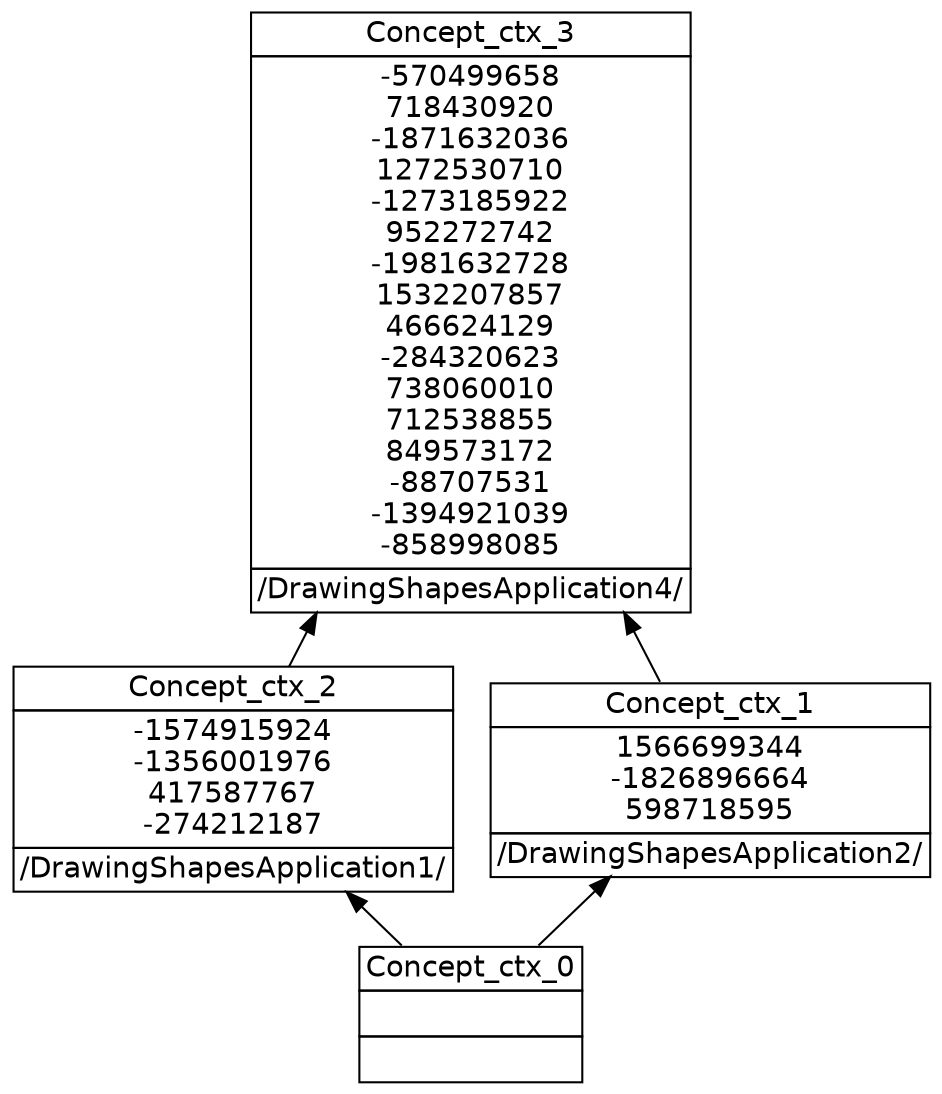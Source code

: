 digraph G { 
	rankdir=BT;
	margin=0;
	node [margin="0.03,0.03",fontname="DejaVu Sans"];
	ranksep=0.3;
	nodesep=0.2;
//graph[label="name:ctx,concept number:4,object number:3,attribute number:23"
0 [shape=none,label=<<table border="0" cellborder="1" cellspacing="0" port="p"><tr><td>Concept_ctx_3</td></tr><tr><td>-570499658<br/>718430920<br/>-1871632036<br/>1272530710<br/>-1273185922<br/>952272742<br/>-1981632728<br/>1532207857<br/>466624129<br/>-284320623<br/>738060010<br/>712538855<br/>849573172<br/>-88707531<br/>-1394921039<br/>-858998085<br/></td></tr><tr><td>/DrawingShapesApplication4/<br/></td></tr></table>>];
1 [shape=none,label=<<table border="0" cellborder="1" cellspacing="0" port="p"><tr><td>Concept_ctx_2</td></tr><tr><td>-1574915924<br/>-1356001976<br/>417587767<br/>-274212187<br/></td></tr><tr><td>/DrawingShapesApplication1/<br/></td></tr></table>>];
2 [shape=none,label=<<table border="0" cellborder="1" cellspacing="0" port="p"><tr><td>Concept_ctx_0</td></tr><tr><td><br/></td></tr><tr><td><br/></td></tr></table>>];
3 [shape=none,label=<<table border="0" cellborder="1" cellspacing="0" port="p"><tr><td>Concept_ctx_1</td></tr><tr><td>1566699344<br/>-1826896664<br/>598718595<br/></td></tr><tr><td>/DrawingShapesApplication2/<br/></td></tr></table>>];
	1:p -> 0:p
	3:p -> 0:p
	2:p -> 1:p
	2:p -> 3:p
}